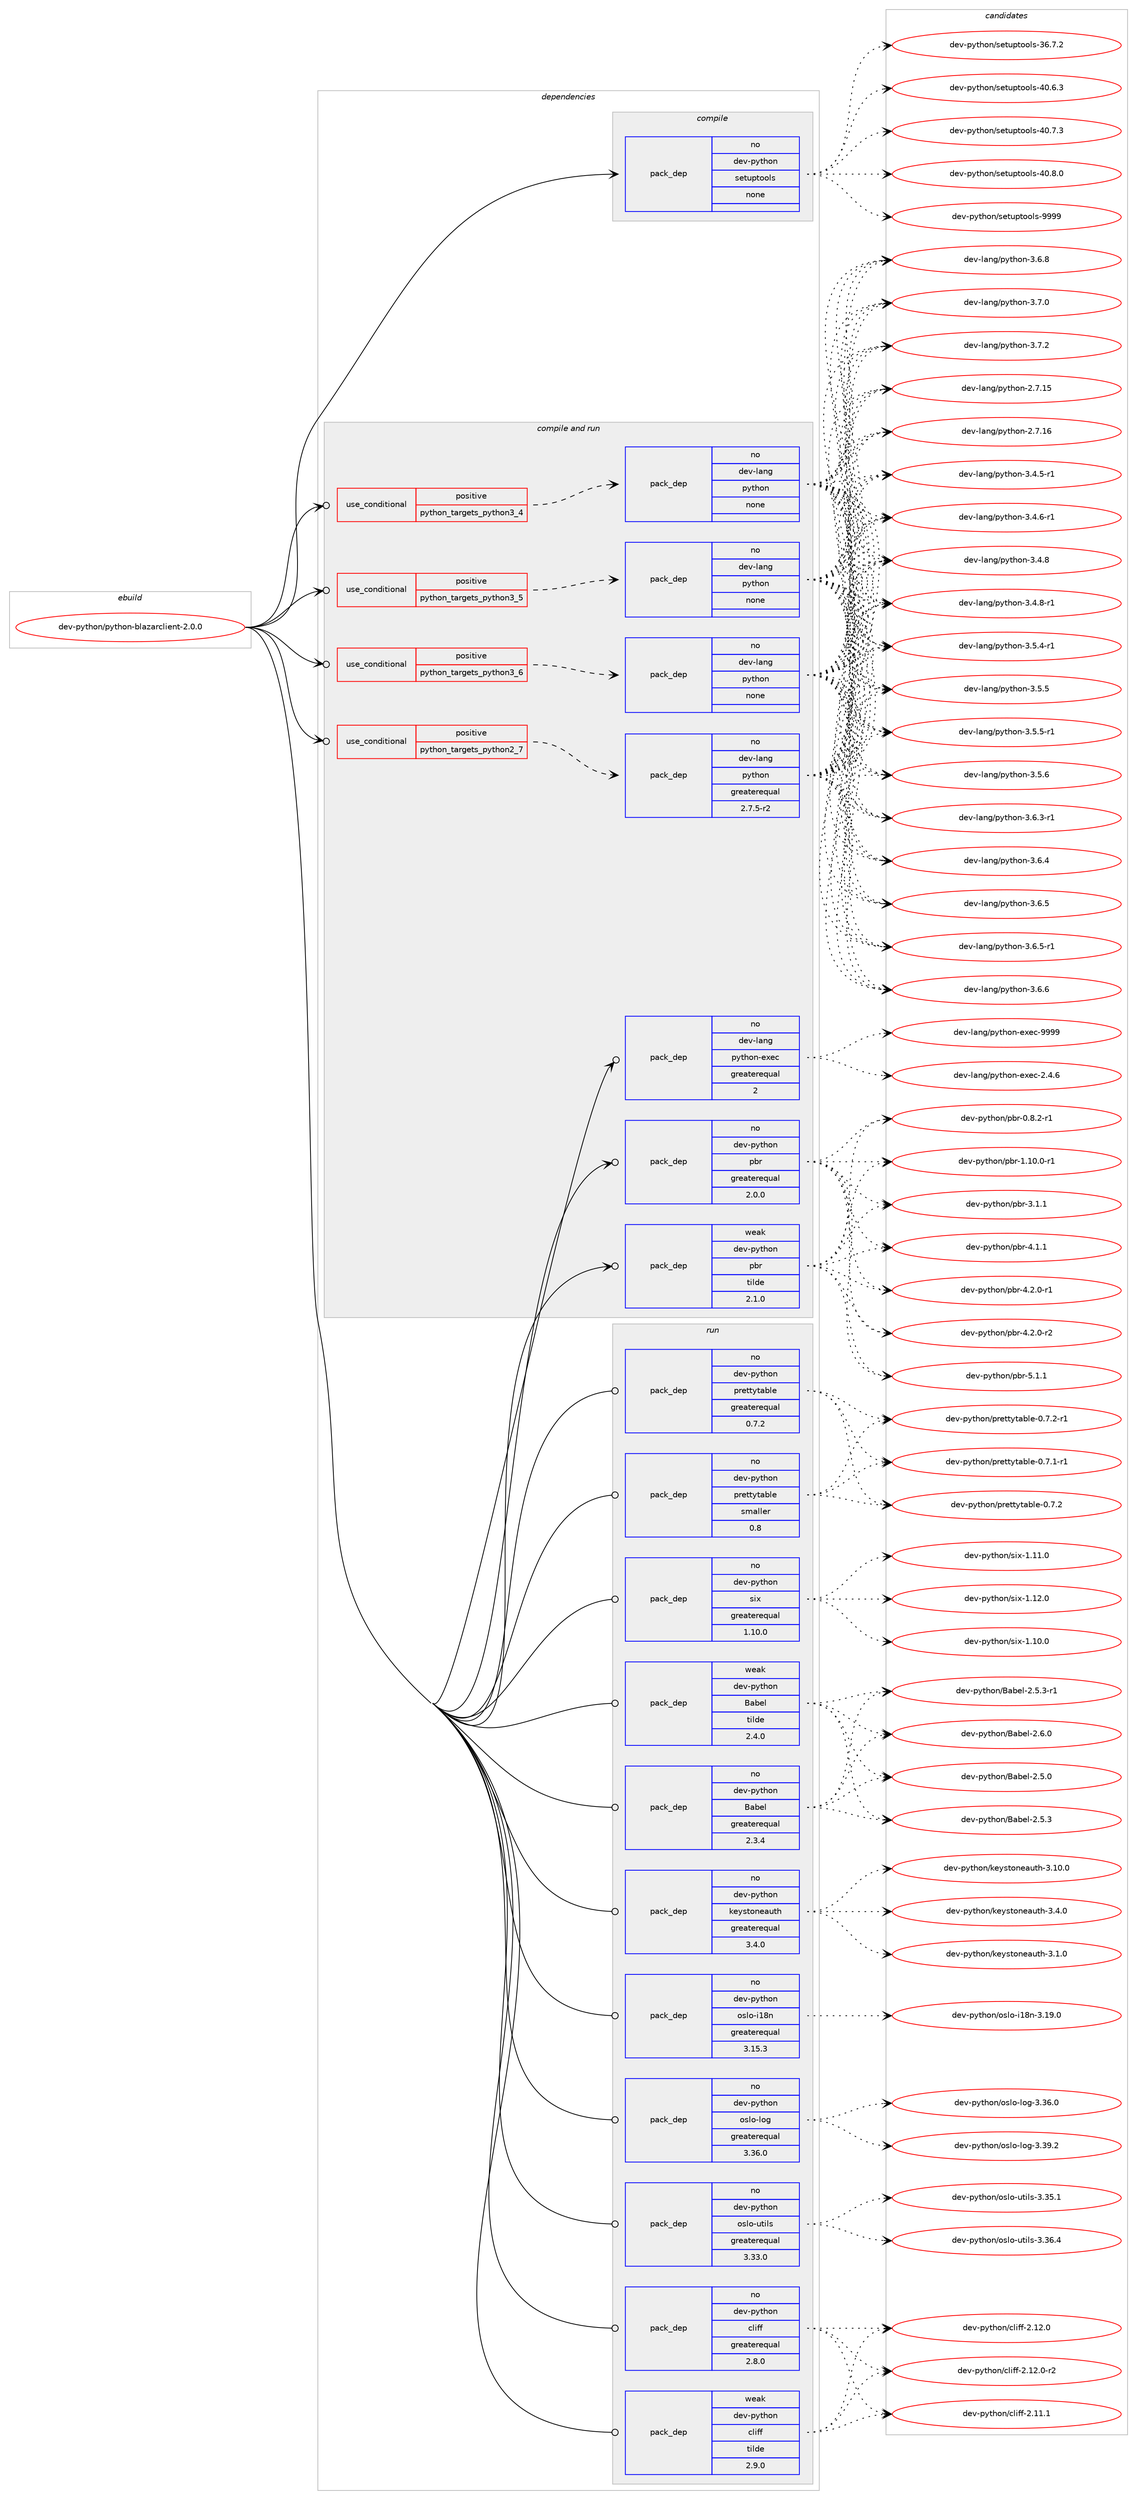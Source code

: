 digraph prolog {

# *************
# Graph options
# *************

newrank=true;
concentrate=true;
compound=true;
graph [rankdir=LR,fontname=Helvetica,fontsize=10,ranksep=1.5];#, ranksep=2.5, nodesep=0.2];
edge  [arrowhead=vee];
node  [fontname=Helvetica,fontsize=10];

# **********
# The ebuild
# **********

subgraph cluster_leftcol {
color=gray;
rank=same;
label=<<i>ebuild</i>>;
id [label="dev-python/python-blazarclient-2.0.0", color=red, width=4, href="../dev-python/python-blazarclient-2.0.0.svg"];
}

# ****************
# The dependencies
# ****************

subgraph cluster_midcol {
color=gray;
label=<<i>dependencies</i>>;
subgraph cluster_compile {
fillcolor="#eeeeee";
style=filled;
label=<<i>compile</i>>;
subgraph pack1028357 {
dependency1434112 [label=<<TABLE BORDER="0" CELLBORDER="1" CELLSPACING="0" CELLPADDING="4" WIDTH="220"><TR><TD ROWSPAN="6" CELLPADDING="30">pack_dep</TD></TR><TR><TD WIDTH="110">no</TD></TR><TR><TD>dev-python</TD></TR><TR><TD>setuptools</TD></TR><TR><TD>none</TD></TR><TR><TD></TD></TR></TABLE>>, shape=none, color=blue];
}
id:e -> dependency1434112:w [weight=20,style="solid",arrowhead="vee"];
}
subgraph cluster_compileandrun {
fillcolor="#eeeeee";
style=filled;
label=<<i>compile and run</i>>;
subgraph cond382406 {
dependency1434113 [label=<<TABLE BORDER="0" CELLBORDER="1" CELLSPACING="0" CELLPADDING="4"><TR><TD ROWSPAN="3" CELLPADDING="10">use_conditional</TD></TR><TR><TD>positive</TD></TR><TR><TD>python_targets_python2_7</TD></TR></TABLE>>, shape=none, color=red];
subgraph pack1028358 {
dependency1434114 [label=<<TABLE BORDER="0" CELLBORDER="1" CELLSPACING="0" CELLPADDING="4" WIDTH="220"><TR><TD ROWSPAN="6" CELLPADDING="30">pack_dep</TD></TR><TR><TD WIDTH="110">no</TD></TR><TR><TD>dev-lang</TD></TR><TR><TD>python</TD></TR><TR><TD>greaterequal</TD></TR><TR><TD>2.7.5-r2</TD></TR></TABLE>>, shape=none, color=blue];
}
dependency1434113:e -> dependency1434114:w [weight=20,style="dashed",arrowhead="vee"];
}
id:e -> dependency1434113:w [weight=20,style="solid",arrowhead="odotvee"];
subgraph cond382407 {
dependency1434115 [label=<<TABLE BORDER="0" CELLBORDER="1" CELLSPACING="0" CELLPADDING="4"><TR><TD ROWSPAN="3" CELLPADDING="10">use_conditional</TD></TR><TR><TD>positive</TD></TR><TR><TD>python_targets_python3_4</TD></TR></TABLE>>, shape=none, color=red];
subgraph pack1028359 {
dependency1434116 [label=<<TABLE BORDER="0" CELLBORDER="1" CELLSPACING="0" CELLPADDING="4" WIDTH="220"><TR><TD ROWSPAN="6" CELLPADDING="30">pack_dep</TD></TR><TR><TD WIDTH="110">no</TD></TR><TR><TD>dev-lang</TD></TR><TR><TD>python</TD></TR><TR><TD>none</TD></TR><TR><TD></TD></TR></TABLE>>, shape=none, color=blue];
}
dependency1434115:e -> dependency1434116:w [weight=20,style="dashed",arrowhead="vee"];
}
id:e -> dependency1434115:w [weight=20,style="solid",arrowhead="odotvee"];
subgraph cond382408 {
dependency1434117 [label=<<TABLE BORDER="0" CELLBORDER="1" CELLSPACING="0" CELLPADDING="4"><TR><TD ROWSPAN="3" CELLPADDING="10">use_conditional</TD></TR><TR><TD>positive</TD></TR><TR><TD>python_targets_python3_5</TD></TR></TABLE>>, shape=none, color=red];
subgraph pack1028360 {
dependency1434118 [label=<<TABLE BORDER="0" CELLBORDER="1" CELLSPACING="0" CELLPADDING="4" WIDTH="220"><TR><TD ROWSPAN="6" CELLPADDING="30">pack_dep</TD></TR><TR><TD WIDTH="110">no</TD></TR><TR><TD>dev-lang</TD></TR><TR><TD>python</TD></TR><TR><TD>none</TD></TR><TR><TD></TD></TR></TABLE>>, shape=none, color=blue];
}
dependency1434117:e -> dependency1434118:w [weight=20,style="dashed",arrowhead="vee"];
}
id:e -> dependency1434117:w [weight=20,style="solid",arrowhead="odotvee"];
subgraph cond382409 {
dependency1434119 [label=<<TABLE BORDER="0" CELLBORDER="1" CELLSPACING="0" CELLPADDING="4"><TR><TD ROWSPAN="3" CELLPADDING="10">use_conditional</TD></TR><TR><TD>positive</TD></TR><TR><TD>python_targets_python3_6</TD></TR></TABLE>>, shape=none, color=red];
subgraph pack1028361 {
dependency1434120 [label=<<TABLE BORDER="0" CELLBORDER="1" CELLSPACING="0" CELLPADDING="4" WIDTH="220"><TR><TD ROWSPAN="6" CELLPADDING="30">pack_dep</TD></TR><TR><TD WIDTH="110">no</TD></TR><TR><TD>dev-lang</TD></TR><TR><TD>python</TD></TR><TR><TD>none</TD></TR><TR><TD></TD></TR></TABLE>>, shape=none, color=blue];
}
dependency1434119:e -> dependency1434120:w [weight=20,style="dashed",arrowhead="vee"];
}
id:e -> dependency1434119:w [weight=20,style="solid",arrowhead="odotvee"];
subgraph pack1028362 {
dependency1434121 [label=<<TABLE BORDER="0" CELLBORDER="1" CELLSPACING="0" CELLPADDING="4" WIDTH="220"><TR><TD ROWSPAN="6" CELLPADDING="30">pack_dep</TD></TR><TR><TD WIDTH="110">no</TD></TR><TR><TD>dev-lang</TD></TR><TR><TD>python-exec</TD></TR><TR><TD>greaterequal</TD></TR><TR><TD>2</TD></TR></TABLE>>, shape=none, color=blue];
}
id:e -> dependency1434121:w [weight=20,style="solid",arrowhead="odotvee"];
subgraph pack1028363 {
dependency1434122 [label=<<TABLE BORDER="0" CELLBORDER="1" CELLSPACING="0" CELLPADDING="4" WIDTH="220"><TR><TD ROWSPAN="6" CELLPADDING="30">pack_dep</TD></TR><TR><TD WIDTH="110">no</TD></TR><TR><TD>dev-python</TD></TR><TR><TD>pbr</TD></TR><TR><TD>greaterequal</TD></TR><TR><TD>2.0.0</TD></TR></TABLE>>, shape=none, color=blue];
}
id:e -> dependency1434122:w [weight=20,style="solid",arrowhead="odotvee"];
subgraph pack1028364 {
dependency1434123 [label=<<TABLE BORDER="0" CELLBORDER="1" CELLSPACING="0" CELLPADDING="4" WIDTH="220"><TR><TD ROWSPAN="6" CELLPADDING="30">pack_dep</TD></TR><TR><TD WIDTH="110">weak</TD></TR><TR><TD>dev-python</TD></TR><TR><TD>pbr</TD></TR><TR><TD>tilde</TD></TR><TR><TD>2.1.0</TD></TR></TABLE>>, shape=none, color=blue];
}
id:e -> dependency1434123:w [weight=20,style="solid",arrowhead="odotvee"];
}
subgraph cluster_run {
fillcolor="#eeeeee";
style=filled;
label=<<i>run</i>>;
subgraph pack1028365 {
dependency1434124 [label=<<TABLE BORDER="0" CELLBORDER="1" CELLSPACING="0" CELLPADDING="4" WIDTH="220"><TR><TD ROWSPAN="6" CELLPADDING="30">pack_dep</TD></TR><TR><TD WIDTH="110">no</TD></TR><TR><TD>dev-python</TD></TR><TR><TD>Babel</TD></TR><TR><TD>greaterequal</TD></TR><TR><TD>2.3.4</TD></TR></TABLE>>, shape=none, color=blue];
}
id:e -> dependency1434124:w [weight=20,style="solid",arrowhead="odot"];
subgraph pack1028366 {
dependency1434125 [label=<<TABLE BORDER="0" CELLBORDER="1" CELLSPACING="0" CELLPADDING="4" WIDTH="220"><TR><TD ROWSPAN="6" CELLPADDING="30">pack_dep</TD></TR><TR><TD WIDTH="110">no</TD></TR><TR><TD>dev-python</TD></TR><TR><TD>cliff</TD></TR><TR><TD>greaterequal</TD></TR><TR><TD>2.8.0</TD></TR></TABLE>>, shape=none, color=blue];
}
id:e -> dependency1434125:w [weight=20,style="solid",arrowhead="odot"];
subgraph pack1028367 {
dependency1434126 [label=<<TABLE BORDER="0" CELLBORDER="1" CELLSPACING="0" CELLPADDING="4" WIDTH="220"><TR><TD ROWSPAN="6" CELLPADDING="30">pack_dep</TD></TR><TR><TD WIDTH="110">no</TD></TR><TR><TD>dev-python</TD></TR><TR><TD>keystoneauth</TD></TR><TR><TD>greaterequal</TD></TR><TR><TD>3.4.0</TD></TR></TABLE>>, shape=none, color=blue];
}
id:e -> dependency1434126:w [weight=20,style="solid",arrowhead="odot"];
subgraph pack1028368 {
dependency1434127 [label=<<TABLE BORDER="0" CELLBORDER="1" CELLSPACING="0" CELLPADDING="4" WIDTH="220"><TR><TD ROWSPAN="6" CELLPADDING="30">pack_dep</TD></TR><TR><TD WIDTH="110">no</TD></TR><TR><TD>dev-python</TD></TR><TR><TD>oslo-i18n</TD></TR><TR><TD>greaterequal</TD></TR><TR><TD>3.15.3</TD></TR></TABLE>>, shape=none, color=blue];
}
id:e -> dependency1434127:w [weight=20,style="solid",arrowhead="odot"];
subgraph pack1028369 {
dependency1434128 [label=<<TABLE BORDER="0" CELLBORDER="1" CELLSPACING="0" CELLPADDING="4" WIDTH="220"><TR><TD ROWSPAN="6" CELLPADDING="30">pack_dep</TD></TR><TR><TD WIDTH="110">no</TD></TR><TR><TD>dev-python</TD></TR><TR><TD>oslo-log</TD></TR><TR><TD>greaterequal</TD></TR><TR><TD>3.36.0</TD></TR></TABLE>>, shape=none, color=blue];
}
id:e -> dependency1434128:w [weight=20,style="solid",arrowhead="odot"];
subgraph pack1028370 {
dependency1434129 [label=<<TABLE BORDER="0" CELLBORDER="1" CELLSPACING="0" CELLPADDING="4" WIDTH="220"><TR><TD ROWSPAN="6" CELLPADDING="30">pack_dep</TD></TR><TR><TD WIDTH="110">no</TD></TR><TR><TD>dev-python</TD></TR><TR><TD>oslo-utils</TD></TR><TR><TD>greaterequal</TD></TR><TR><TD>3.33.0</TD></TR></TABLE>>, shape=none, color=blue];
}
id:e -> dependency1434129:w [weight=20,style="solid",arrowhead="odot"];
subgraph pack1028371 {
dependency1434130 [label=<<TABLE BORDER="0" CELLBORDER="1" CELLSPACING="0" CELLPADDING="4" WIDTH="220"><TR><TD ROWSPAN="6" CELLPADDING="30">pack_dep</TD></TR><TR><TD WIDTH="110">no</TD></TR><TR><TD>dev-python</TD></TR><TR><TD>prettytable</TD></TR><TR><TD>greaterequal</TD></TR><TR><TD>0.7.2</TD></TR></TABLE>>, shape=none, color=blue];
}
id:e -> dependency1434130:w [weight=20,style="solid",arrowhead="odot"];
subgraph pack1028372 {
dependency1434131 [label=<<TABLE BORDER="0" CELLBORDER="1" CELLSPACING="0" CELLPADDING="4" WIDTH="220"><TR><TD ROWSPAN="6" CELLPADDING="30">pack_dep</TD></TR><TR><TD WIDTH="110">no</TD></TR><TR><TD>dev-python</TD></TR><TR><TD>prettytable</TD></TR><TR><TD>smaller</TD></TR><TR><TD>0.8</TD></TR></TABLE>>, shape=none, color=blue];
}
id:e -> dependency1434131:w [weight=20,style="solid",arrowhead="odot"];
subgraph pack1028373 {
dependency1434132 [label=<<TABLE BORDER="0" CELLBORDER="1" CELLSPACING="0" CELLPADDING="4" WIDTH="220"><TR><TD ROWSPAN="6" CELLPADDING="30">pack_dep</TD></TR><TR><TD WIDTH="110">no</TD></TR><TR><TD>dev-python</TD></TR><TR><TD>six</TD></TR><TR><TD>greaterequal</TD></TR><TR><TD>1.10.0</TD></TR></TABLE>>, shape=none, color=blue];
}
id:e -> dependency1434132:w [weight=20,style="solid",arrowhead="odot"];
subgraph pack1028374 {
dependency1434133 [label=<<TABLE BORDER="0" CELLBORDER="1" CELLSPACING="0" CELLPADDING="4" WIDTH="220"><TR><TD ROWSPAN="6" CELLPADDING="30">pack_dep</TD></TR><TR><TD WIDTH="110">weak</TD></TR><TR><TD>dev-python</TD></TR><TR><TD>Babel</TD></TR><TR><TD>tilde</TD></TR><TR><TD>2.4.0</TD></TR></TABLE>>, shape=none, color=blue];
}
id:e -> dependency1434133:w [weight=20,style="solid",arrowhead="odot"];
subgraph pack1028375 {
dependency1434134 [label=<<TABLE BORDER="0" CELLBORDER="1" CELLSPACING="0" CELLPADDING="4" WIDTH="220"><TR><TD ROWSPAN="6" CELLPADDING="30">pack_dep</TD></TR><TR><TD WIDTH="110">weak</TD></TR><TR><TD>dev-python</TD></TR><TR><TD>cliff</TD></TR><TR><TD>tilde</TD></TR><TR><TD>2.9.0</TD></TR></TABLE>>, shape=none, color=blue];
}
id:e -> dependency1434134:w [weight=20,style="solid",arrowhead="odot"];
}
}

# **************
# The candidates
# **************

subgraph cluster_choices {
rank=same;
color=gray;
label=<<i>candidates</i>>;

subgraph choice1028357 {
color=black;
nodesep=1;
choice100101118451121211161041111104711510111611711211611111110811545515446554650 [label="dev-python/setuptools-36.7.2", color=red, width=4,href="../dev-python/setuptools-36.7.2.svg"];
choice100101118451121211161041111104711510111611711211611111110811545524846544651 [label="dev-python/setuptools-40.6.3", color=red, width=4,href="../dev-python/setuptools-40.6.3.svg"];
choice100101118451121211161041111104711510111611711211611111110811545524846554651 [label="dev-python/setuptools-40.7.3", color=red, width=4,href="../dev-python/setuptools-40.7.3.svg"];
choice100101118451121211161041111104711510111611711211611111110811545524846564648 [label="dev-python/setuptools-40.8.0", color=red, width=4,href="../dev-python/setuptools-40.8.0.svg"];
choice10010111845112121116104111110471151011161171121161111111081154557575757 [label="dev-python/setuptools-9999", color=red, width=4,href="../dev-python/setuptools-9999.svg"];
dependency1434112:e -> choice100101118451121211161041111104711510111611711211611111110811545515446554650:w [style=dotted,weight="100"];
dependency1434112:e -> choice100101118451121211161041111104711510111611711211611111110811545524846544651:w [style=dotted,weight="100"];
dependency1434112:e -> choice100101118451121211161041111104711510111611711211611111110811545524846554651:w [style=dotted,weight="100"];
dependency1434112:e -> choice100101118451121211161041111104711510111611711211611111110811545524846564648:w [style=dotted,weight="100"];
dependency1434112:e -> choice10010111845112121116104111110471151011161171121161111111081154557575757:w [style=dotted,weight="100"];
}
subgraph choice1028358 {
color=black;
nodesep=1;
choice10010111845108971101034711212111610411111045504655464953 [label="dev-lang/python-2.7.15", color=red, width=4,href="../dev-lang/python-2.7.15.svg"];
choice10010111845108971101034711212111610411111045504655464954 [label="dev-lang/python-2.7.16", color=red, width=4,href="../dev-lang/python-2.7.16.svg"];
choice1001011184510897110103471121211161041111104551465246534511449 [label="dev-lang/python-3.4.5-r1", color=red, width=4,href="../dev-lang/python-3.4.5-r1.svg"];
choice1001011184510897110103471121211161041111104551465246544511449 [label="dev-lang/python-3.4.6-r1", color=red, width=4,href="../dev-lang/python-3.4.6-r1.svg"];
choice100101118451089711010347112121116104111110455146524656 [label="dev-lang/python-3.4.8", color=red, width=4,href="../dev-lang/python-3.4.8.svg"];
choice1001011184510897110103471121211161041111104551465246564511449 [label="dev-lang/python-3.4.8-r1", color=red, width=4,href="../dev-lang/python-3.4.8-r1.svg"];
choice1001011184510897110103471121211161041111104551465346524511449 [label="dev-lang/python-3.5.4-r1", color=red, width=4,href="../dev-lang/python-3.5.4-r1.svg"];
choice100101118451089711010347112121116104111110455146534653 [label="dev-lang/python-3.5.5", color=red, width=4,href="../dev-lang/python-3.5.5.svg"];
choice1001011184510897110103471121211161041111104551465346534511449 [label="dev-lang/python-3.5.5-r1", color=red, width=4,href="../dev-lang/python-3.5.5-r1.svg"];
choice100101118451089711010347112121116104111110455146534654 [label="dev-lang/python-3.5.6", color=red, width=4,href="../dev-lang/python-3.5.6.svg"];
choice1001011184510897110103471121211161041111104551465446514511449 [label="dev-lang/python-3.6.3-r1", color=red, width=4,href="../dev-lang/python-3.6.3-r1.svg"];
choice100101118451089711010347112121116104111110455146544652 [label="dev-lang/python-3.6.4", color=red, width=4,href="../dev-lang/python-3.6.4.svg"];
choice100101118451089711010347112121116104111110455146544653 [label="dev-lang/python-3.6.5", color=red, width=4,href="../dev-lang/python-3.6.5.svg"];
choice1001011184510897110103471121211161041111104551465446534511449 [label="dev-lang/python-3.6.5-r1", color=red, width=4,href="../dev-lang/python-3.6.5-r1.svg"];
choice100101118451089711010347112121116104111110455146544654 [label="dev-lang/python-3.6.6", color=red, width=4,href="../dev-lang/python-3.6.6.svg"];
choice100101118451089711010347112121116104111110455146544656 [label="dev-lang/python-3.6.8", color=red, width=4,href="../dev-lang/python-3.6.8.svg"];
choice100101118451089711010347112121116104111110455146554648 [label="dev-lang/python-3.7.0", color=red, width=4,href="../dev-lang/python-3.7.0.svg"];
choice100101118451089711010347112121116104111110455146554650 [label="dev-lang/python-3.7.2", color=red, width=4,href="../dev-lang/python-3.7.2.svg"];
dependency1434114:e -> choice10010111845108971101034711212111610411111045504655464953:w [style=dotted,weight="100"];
dependency1434114:e -> choice10010111845108971101034711212111610411111045504655464954:w [style=dotted,weight="100"];
dependency1434114:e -> choice1001011184510897110103471121211161041111104551465246534511449:w [style=dotted,weight="100"];
dependency1434114:e -> choice1001011184510897110103471121211161041111104551465246544511449:w [style=dotted,weight="100"];
dependency1434114:e -> choice100101118451089711010347112121116104111110455146524656:w [style=dotted,weight="100"];
dependency1434114:e -> choice1001011184510897110103471121211161041111104551465246564511449:w [style=dotted,weight="100"];
dependency1434114:e -> choice1001011184510897110103471121211161041111104551465346524511449:w [style=dotted,weight="100"];
dependency1434114:e -> choice100101118451089711010347112121116104111110455146534653:w [style=dotted,weight="100"];
dependency1434114:e -> choice1001011184510897110103471121211161041111104551465346534511449:w [style=dotted,weight="100"];
dependency1434114:e -> choice100101118451089711010347112121116104111110455146534654:w [style=dotted,weight="100"];
dependency1434114:e -> choice1001011184510897110103471121211161041111104551465446514511449:w [style=dotted,weight="100"];
dependency1434114:e -> choice100101118451089711010347112121116104111110455146544652:w [style=dotted,weight="100"];
dependency1434114:e -> choice100101118451089711010347112121116104111110455146544653:w [style=dotted,weight="100"];
dependency1434114:e -> choice1001011184510897110103471121211161041111104551465446534511449:w [style=dotted,weight="100"];
dependency1434114:e -> choice100101118451089711010347112121116104111110455146544654:w [style=dotted,weight="100"];
dependency1434114:e -> choice100101118451089711010347112121116104111110455146544656:w [style=dotted,weight="100"];
dependency1434114:e -> choice100101118451089711010347112121116104111110455146554648:w [style=dotted,weight="100"];
dependency1434114:e -> choice100101118451089711010347112121116104111110455146554650:w [style=dotted,weight="100"];
}
subgraph choice1028359 {
color=black;
nodesep=1;
choice10010111845108971101034711212111610411111045504655464953 [label="dev-lang/python-2.7.15", color=red, width=4,href="../dev-lang/python-2.7.15.svg"];
choice10010111845108971101034711212111610411111045504655464954 [label="dev-lang/python-2.7.16", color=red, width=4,href="../dev-lang/python-2.7.16.svg"];
choice1001011184510897110103471121211161041111104551465246534511449 [label="dev-lang/python-3.4.5-r1", color=red, width=4,href="../dev-lang/python-3.4.5-r1.svg"];
choice1001011184510897110103471121211161041111104551465246544511449 [label="dev-lang/python-3.4.6-r1", color=red, width=4,href="../dev-lang/python-3.4.6-r1.svg"];
choice100101118451089711010347112121116104111110455146524656 [label="dev-lang/python-3.4.8", color=red, width=4,href="../dev-lang/python-3.4.8.svg"];
choice1001011184510897110103471121211161041111104551465246564511449 [label="dev-lang/python-3.4.8-r1", color=red, width=4,href="../dev-lang/python-3.4.8-r1.svg"];
choice1001011184510897110103471121211161041111104551465346524511449 [label="dev-lang/python-3.5.4-r1", color=red, width=4,href="../dev-lang/python-3.5.4-r1.svg"];
choice100101118451089711010347112121116104111110455146534653 [label="dev-lang/python-3.5.5", color=red, width=4,href="../dev-lang/python-3.5.5.svg"];
choice1001011184510897110103471121211161041111104551465346534511449 [label="dev-lang/python-3.5.5-r1", color=red, width=4,href="../dev-lang/python-3.5.5-r1.svg"];
choice100101118451089711010347112121116104111110455146534654 [label="dev-lang/python-3.5.6", color=red, width=4,href="../dev-lang/python-3.5.6.svg"];
choice1001011184510897110103471121211161041111104551465446514511449 [label="dev-lang/python-3.6.3-r1", color=red, width=4,href="../dev-lang/python-3.6.3-r1.svg"];
choice100101118451089711010347112121116104111110455146544652 [label="dev-lang/python-3.6.4", color=red, width=4,href="../dev-lang/python-3.6.4.svg"];
choice100101118451089711010347112121116104111110455146544653 [label="dev-lang/python-3.6.5", color=red, width=4,href="../dev-lang/python-3.6.5.svg"];
choice1001011184510897110103471121211161041111104551465446534511449 [label="dev-lang/python-3.6.5-r1", color=red, width=4,href="../dev-lang/python-3.6.5-r1.svg"];
choice100101118451089711010347112121116104111110455146544654 [label="dev-lang/python-3.6.6", color=red, width=4,href="../dev-lang/python-3.6.6.svg"];
choice100101118451089711010347112121116104111110455146544656 [label="dev-lang/python-3.6.8", color=red, width=4,href="../dev-lang/python-3.6.8.svg"];
choice100101118451089711010347112121116104111110455146554648 [label="dev-lang/python-3.7.0", color=red, width=4,href="../dev-lang/python-3.7.0.svg"];
choice100101118451089711010347112121116104111110455146554650 [label="dev-lang/python-3.7.2", color=red, width=4,href="../dev-lang/python-3.7.2.svg"];
dependency1434116:e -> choice10010111845108971101034711212111610411111045504655464953:w [style=dotted,weight="100"];
dependency1434116:e -> choice10010111845108971101034711212111610411111045504655464954:w [style=dotted,weight="100"];
dependency1434116:e -> choice1001011184510897110103471121211161041111104551465246534511449:w [style=dotted,weight="100"];
dependency1434116:e -> choice1001011184510897110103471121211161041111104551465246544511449:w [style=dotted,weight="100"];
dependency1434116:e -> choice100101118451089711010347112121116104111110455146524656:w [style=dotted,weight="100"];
dependency1434116:e -> choice1001011184510897110103471121211161041111104551465246564511449:w [style=dotted,weight="100"];
dependency1434116:e -> choice1001011184510897110103471121211161041111104551465346524511449:w [style=dotted,weight="100"];
dependency1434116:e -> choice100101118451089711010347112121116104111110455146534653:w [style=dotted,weight="100"];
dependency1434116:e -> choice1001011184510897110103471121211161041111104551465346534511449:w [style=dotted,weight="100"];
dependency1434116:e -> choice100101118451089711010347112121116104111110455146534654:w [style=dotted,weight="100"];
dependency1434116:e -> choice1001011184510897110103471121211161041111104551465446514511449:w [style=dotted,weight="100"];
dependency1434116:e -> choice100101118451089711010347112121116104111110455146544652:w [style=dotted,weight="100"];
dependency1434116:e -> choice100101118451089711010347112121116104111110455146544653:w [style=dotted,weight="100"];
dependency1434116:e -> choice1001011184510897110103471121211161041111104551465446534511449:w [style=dotted,weight="100"];
dependency1434116:e -> choice100101118451089711010347112121116104111110455146544654:w [style=dotted,weight="100"];
dependency1434116:e -> choice100101118451089711010347112121116104111110455146544656:w [style=dotted,weight="100"];
dependency1434116:e -> choice100101118451089711010347112121116104111110455146554648:w [style=dotted,weight="100"];
dependency1434116:e -> choice100101118451089711010347112121116104111110455146554650:w [style=dotted,weight="100"];
}
subgraph choice1028360 {
color=black;
nodesep=1;
choice10010111845108971101034711212111610411111045504655464953 [label="dev-lang/python-2.7.15", color=red, width=4,href="../dev-lang/python-2.7.15.svg"];
choice10010111845108971101034711212111610411111045504655464954 [label="dev-lang/python-2.7.16", color=red, width=4,href="../dev-lang/python-2.7.16.svg"];
choice1001011184510897110103471121211161041111104551465246534511449 [label="dev-lang/python-3.4.5-r1", color=red, width=4,href="../dev-lang/python-3.4.5-r1.svg"];
choice1001011184510897110103471121211161041111104551465246544511449 [label="dev-lang/python-3.4.6-r1", color=red, width=4,href="../dev-lang/python-3.4.6-r1.svg"];
choice100101118451089711010347112121116104111110455146524656 [label="dev-lang/python-3.4.8", color=red, width=4,href="../dev-lang/python-3.4.8.svg"];
choice1001011184510897110103471121211161041111104551465246564511449 [label="dev-lang/python-3.4.8-r1", color=red, width=4,href="../dev-lang/python-3.4.8-r1.svg"];
choice1001011184510897110103471121211161041111104551465346524511449 [label="dev-lang/python-3.5.4-r1", color=red, width=4,href="../dev-lang/python-3.5.4-r1.svg"];
choice100101118451089711010347112121116104111110455146534653 [label="dev-lang/python-3.5.5", color=red, width=4,href="../dev-lang/python-3.5.5.svg"];
choice1001011184510897110103471121211161041111104551465346534511449 [label="dev-lang/python-3.5.5-r1", color=red, width=4,href="../dev-lang/python-3.5.5-r1.svg"];
choice100101118451089711010347112121116104111110455146534654 [label="dev-lang/python-3.5.6", color=red, width=4,href="../dev-lang/python-3.5.6.svg"];
choice1001011184510897110103471121211161041111104551465446514511449 [label="dev-lang/python-3.6.3-r1", color=red, width=4,href="../dev-lang/python-3.6.3-r1.svg"];
choice100101118451089711010347112121116104111110455146544652 [label="dev-lang/python-3.6.4", color=red, width=4,href="../dev-lang/python-3.6.4.svg"];
choice100101118451089711010347112121116104111110455146544653 [label="dev-lang/python-3.6.5", color=red, width=4,href="../dev-lang/python-3.6.5.svg"];
choice1001011184510897110103471121211161041111104551465446534511449 [label="dev-lang/python-3.6.5-r1", color=red, width=4,href="../dev-lang/python-3.6.5-r1.svg"];
choice100101118451089711010347112121116104111110455146544654 [label="dev-lang/python-3.6.6", color=red, width=4,href="../dev-lang/python-3.6.6.svg"];
choice100101118451089711010347112121116104111110455146544656 [label="dev-lang/python-3.6.8", color=red, width=4,href="../dev-lang/python-3.6.8.svg"];
choice100101118451089711010347112121116104111110455146554648 [label="dev-lang/python-3.7.0", color=red, width=4,href="../dev-lang/python-3.7.0.svg"];
choice100101118451089711010347112121116104111110455146554650 [label="dev-lang/python-3.7.2", color=red, width=4,href="../dev-lang/python-3.7.2.svg"];
dependency1434118:e -> choice10010111845108971101034711212111610411111045504655464953:w [style=dotted,weight="100"];
dependency1434118:e -> choice10010111845108971101034711212111610411111045504655464954:w [style=dotted,weight="100"];
dependency1434118:e -> choice1001011184510897110103471121211161041111104551465246534511449:w [style=dotted,weight="100"];
dependency1434118:e -> choice1001011184510897110103471121211161041111104551465246544511449:w [style=dotted,weight="100"];
dependency1434118:e -> choice100101118451089711010347112121116104111110455146524656:w [style=dotted,weight="100"];
dependency1434118:e -> choice1001011184510897110103471121211161041111104551465246564511449:w [style=dotted,weight="100"];
dependency1434118:e -> choice1001011184510897110103471121211161041111104551465346524511449:w [style=dotted,weight="100"];
dependency1434118:e -> choice100101118451089711010347112121116104111110455146534653:w [style=dotted,weight="100"];
dependency1434118:e -> choice1001011184510897110103471121211161041111104551465346534511449:w [style=dotted,weight="100"];
dependency1434118:e -> choice100101118451089711010347112121116104111110455146534654:w [style=dotted,weight="100"];
dependency1434118:e -> choice1001011184510897110103471121211161041111104551465446514511449:w [style=dotted,weight="100"];
dependency1434118:e -> choice100101118451089711010347112121116104111110455146544652:w [style=dotted,weight="100"];
dependency1434118:e -> choice100101118451089711010347112121116104111110455146544653:w [style=dotted,weight="100"];
dependency1434118:e -> choice1001011184510897110103471121211161041111104551465446534511449:w [style=dotted,weight="100"];
dependency1434118:e -> choice100101118451089711010347112121116104111110455146544654:w [style=dotted,weight="100"];
dependency1434118:e -> choice100101118451089711010347112121116104111110455146544656:w [style=dotted,weight="100"];
dependency1434118:e -> choice100101118451089711010347112121116104111110455146554648:w [style=dotted,weight="100"];
dependency1434118:e -> choice100101118451089711010347112121116104111110455146554650:w [style=dotted,weight="100"];
}
subgraph choice1028361 {
color=black;
nodesep=1;
choice10010111845108971101034711212111610411111045504655464953 [label="dev-lang/python-2.7.15", color=red, width=4,href="../dev-lang/python-2.7.15.svg"];
choice10010111845108971101034711212111610411111045504655464954 [label="dev-lang/python-2.7.16", color=red, width=4,href="../dev-lang/python-2.7.16.svg"];
choice1001011184510897110103471121211161041111104551465246534511449 [label="dev-lang/python-3.4.5-r1", color=red, width=4,href="../dev-lang/python-3.4.5-r1.svg"];
choice1001011184510897110103471121211161041111104551465246544511449 [label="dev-lang/python-3.4.6-r1", color=red, width=4,href="../dev-lang/python-3.4.6-r1.svg"];
choice100101118451089711010347112121116104111110455146524656 [label="dev-lang/python-3.4.8", color=red, width=4,href="../dev-lang/python-3.4.8.svg"];
choice1001011184510897110103471121211161041111104551465246564511449 [label="dev-lang/python-3.4.8-r1", color=red, width=4,href="../dev-lang/python-3.4.8-r1.svg"];
choice1001011184510897110103471121211161041111104551465346524511449 [label="dev-lang/python-3.5.4-r1", color=red, width=4,href="../dev-lang/python-3.5.4-r1.svg"];
choice100101118451089711010347112121116104111110455146534653 [label="dev-lang/python-3.5.5", color=red, width=4,href="../dev-lang/python-3.5.5.svg"];
choice1001011184510897110103471121211161041111104551465346534511449 [label="dev-lang/python-3.5.5-r1", color=red, width=4,href="../dev-lang/python-3.5.5-r1.svg"];
choice100101118451089711010347112121116104111110455146534654 [label="dev-lang/python-3.5.6", color=red, width=4,href="../dev-lang/python-3.5.6.svg"];
choice1001011184510897110103471121211161041111104551465446514511449 [label="dev-lang/python-3.6.3-r1", color=red, width=4,href="../dev-lang/python-3.6.3-r1.svg"];
choice100101118451089711010347112121116104111110455146544652 [label="dev-lang/python-3.6.4", color=red, width=4,href="../dev-lang/python-3.6.4.svg"];
choice100101118451089711010347112121116104111110455146544653 [label="dev-lang/python-3.6.5", color=red, width=4,href="../dev-lang/python-3.6.5.svg"];
choice1001011184510897110103471121211161041111104551465446534511449 [label="dev-lang/python-3.6.5-r1", color=red, width=4,href="../dev-lang/python-3.6.5-r1.svg"];
choice100101118451089711010347112121116104111110455146544654 [label="dev-lang/python-3.6.6", color=red, width=4,href="../dev-lang/python-3.6.6.svg"];
choice100101118451089711010347112121116104111110455146544656 [label="dev-lang/python-3.6.8", color=red, width=4,href="../dev-lang/python-3.6.8.svg"];
choice100101118451089711010347112121116104111110455146554648 [label="dev-lang/python-3.7.0", color=red, width=4,href="../dev-lang/python-3.7.0.svg"];
choice100101118451089711010347112121116104111110455146554650 [label="dev-lang/python-3.7.2", color=red, width=4,href="../dev-lang/python-3.7.2.svg"];
dependency1434120:e -> choice10010111845108971101034711212111610411111045504655464953:w [style=dotted,weight="100"];
dependency1434120:e -> choice10010111845108971101034711212111610411111045504655464954:w [style=dotted,weight="100"];
dependency1434120:e -> choice1001011184510897110103471121211161041111104551465246534511449:w [style=dotted,weight="100"];
dependency1434120:e -> choice1001011184510897110103471121211161041111104551465246544511449:w [style=dotted,weight="100"];
dependency1434120:e -> choice100101118451089711010347112121116104111110455146524656:w [style=dotted,weight="100"];
dependency1434120:e -> choice1001011184510897110103471121211161041111104551465246564511449:w [style=dotted,weight="100"];
dependency1434120:e -> choice1001011184510897110103471121211161041111104551465346524511449:w [style=dotted,weight="100"];
dependency1434120:e -> choice100101118451089711010347112121116104111110455146534653:w [style=dotted,weight="100"];
dependency1434120:e -> choice1001011184510897110103471121211161041111104551465346534511449:w [style=dotted,weight="100"];
dependency1434120:e -> choice100101118451089711010347112121116104111110455146534654:w [style=dotted,weight="100"];
dependency1434120:e -> choice1001011184510897110103471121211161041111104551465446514511449:w [style=dotted,weight="100"];
dependency1434120:e -> choice100101118451089711010347112121116104111110455146544652:w [style=dotted,weight="100"];
dependency1434120:e -> choice100101118451089711010347112121116104111110455146544653:w [style=dotted,weight="100"];
dependency1434120:e -> choice1001011184510897110103471121211161041111104551465446534511449:w [style=dotted,weight="100"];
dependency1434120:e -> choice100101118451089711010347112121116104111110455146544654:w [style=dotted,weight="100"];
dependency1434120:e -> choice100101118451089711010347112121116104111110455146544656:w [style=dotted,weight="100"];
dependency1434120:e -> choice100101118451089711010347112121116104111110455146554648:w [style=dotted,weight="100"];
dependency1434120:e -> choice100101118451089711010347112121116104111110455146554650:w [style=dotted,weight="100"];
}
subgraph choice1028362 {
color=black;
nodesep=1;
choice1001011184510897110103471121211161041111104510112010199455046524654 [label="dev-lang/python-exec-2.4.6", color=red, width=4,href="../dev-lang/python-exec-2.4.6.svg"];
choice10010111845108971101034711212111610411111045101120101994557575757 [label="dev-lang/python-exec-9999", color=red, width=4,href="../dev-lang/python-exec-9999.svg"];
dependency1434121:e -> choice1001011184510897110103471121211161041111104510112010199455046524654:w [style=dotted,weight="100"];
dependency1434121:e -> choice10010111845108971101034711212111610411111045101120101994557575757:w [style=dotted,weight="100"];
}
subgraph choice1028363 {
color=black;
nodesep=1;
choice1001011184511212111610411111047112981144548465646504511449 [label="dev-python/pbr-0.8.2-r1", color=red, width=4,href="../dev-python/pbr-0.8.2-r1.svg"];
choice100101118451121211161041111104711298114454946494846484511449 [label="dev-python/pbr-1.10.0-r1", color=red, width=4,href="../dev-python/pbr-1.10.0-r1.svg"];
choice100101118451121211161041111104711298114455146494649 [label="dev-python/pbr-3.1.1", color=red, width=4,href="../dev-python/pbr-3.1.1.svg"];
choice100101118451121211161041111104711298114455246494649 [label="dev-python/pbr-4.1.1", color=red, width=4,href="../dev-python/pbr-4.1.1.svg"];
choice1001011184511212111610411111047112981144552465046484511449 [label="dev-python/pbr-4.2.0-r1", color=red, width=4,href="../dev-python/pbr-4.2.0-r1.svg"];
choice1001011184511212111610411111047112981144552465046484511450 [label="dev-python/pbr-4.2.0-r2", color=red, width=4,href="../dev-python/pbr-4.2.0-r2.svg"];
choice100101118451121211161041111104711298114455346494649 [label="dev-python/pbr-5.1.1", color=red, width=4,href="../dev-python/pbr-5.1.1.svg"];
dependency1434122:e -> choice1001011184511212111610411111047112981144548465646504511449:w [style=dotted,weight="100"];
dependency1434122:e -> choice100101118451121211161041111104711298114454946494846484511449:w [style=dotted,weight="100"];
dependency1434122:e -> choice100101118451121211161041111104711298114455146494649:w [style=dotted,weight="100"];
dependency1434122:e -> choice100101118451121211161041111104711298114455246494649:w [style=dotted,weight="100"];
dependency1434122:e -> choice1001011184511212111610411111047112981144552465046484511449:w [style=dotted,weight="100"];
dependency1434122:e -> choice1001011184511212111610411111047112981144552465046484511450:w [style=dotted,weight="100"];
dependency1434122:e -> choice100101118451121211161041111104711298114455346494649:w [style=dotted,weight="100"];
}
subgraph choice1028364 {
color=black;
nodesep=1;
choice1001011184511212111610411111047112981144548465646504511449 [label="dev-python/pbr-0.8.2-r1", color=red, width=4,href="../dev-python/pbr-0.8.2-r1.svg"];
choice100101118451121211161041111104711298114454946494846484511449 [label="dev-python/pbr-1.10.0-r1", color=red, width=4,href="../dev-python/pbr-1.10.0-r1.svg"];
choice100101118451121211161041111104711298114455146494649 [label="dev-python/pbr-3.1.1", color=red, width=4,href="../dev-python/pbr-3.1.1.svg"];
choice100101118451121211161041111104711298114455246494649 [label="dev-python/pbr-4.1.1", color=red, width=4,href="../dev-python/pbr-4.1.1.svg"];
choice1001011184511212111610411111047112981144552465046484511449 [label="dev-python/pbr-4.2.0-r1", color=red, width=4,href="../dev-python/pbr-4.2.0-r1.svg"];
choice1001011184511212111610411111047112981144552465046484511450 [label="dev-python/pbr-4.2.0-r2", color=red, width=4,href="../dev-python/pbr-4.2.0-r2.svg"];
choice100101118451121211161041111104711298114455346494649 [label="dev-python/pbr-5.1.1", color=red, width=4,href="../dev-python/pbr-5.1.1.svg"];
dependency1434123:e -> choice1001011184511212111610411111047112981144548465646504511449:w [style=dotted,weight="100"];
dependency1434123:e -> choice100101118451121211161041111104711298114454946494846484511449:w [style=dotted,weight="100"];
dependency1434123:e -> choice100101118451121211161041111104711298114455146494649:w [style=dotted,weight="100"];
dependency1434123:e -> choice100101118451121211161041111104711298114455246494649:w [style=dotted,weight="100"];
dependency1434123:e -> choice1001011184511212111610411111047112981144552465046484511449:w [style=dotted,weight="100"];
dependency1434123:e -> choice1001011184511212111610411111047112981144552465046484511450:w [style=dotted,weight="100"];
dependency1434123:e -> choice100101118451121211161041111104711298114455346494649:w [style=dotted,weight="100"];
}
subgraph choice1028365 {
color=black;
nodesep=1;
choice1001011184511212111610411111047669798101108455046534648 [label="dev-python/Babel-2.5.0", color=red, width=4,href="../dev-python/Babel-2.5.0.svg"];
choice1001011184511212111610411111047669798101108455046534651 [label="dev-python/Babel-2.5.3", color=red, width=4,href="../dev-python/Babel-2.5.3.svg"];
choice10010111845112121116104111110476697981011084550465346514511449 [label="dev-python/Babel-2.5.3-r1", color=red, width=4,href="../dev-python/Babel-2.5.3-r1.svg"];
choice1001011184511212111610411111047669798101108455046544648 [label="dev-python/Babel-2.6.0", color=red, width=4,href="../dev-python/Babel-2.6.0.svg"];
dependency1434124:e -> choice1001011184511212111610411111047669798101108455046534648:w [style=dotted,weight="100"];
dependency1434124:e -> choice1001011184511212111610411111047669798101108455046534651:w [style=dotted,weight="100"];
dependency1434124:e -> choice10010111845112121116104111110476697981011084550465346514511449:w [style=dotted,weight="100"];
dependency1434124:e -> choice1001011184511212111610411111047669798101108455046544648:w [style=dotted,weight="100"];
}
subgraph choice1028366 {
color=black;
nodesep=1;
choice10010111845112121116104111110479910810510210245504649494649 [label="dev-python/cliff-2.11.1", color=red, width=4,href="../dev-python/cliff-2.11.1.svg"];
choice10010111845112121116104111110479910810510210245504649504648 [label="dev-python/cliff-2.12.0", color=red, width=4,href="../dev-python/cliff-2.12.0.svg"];
choice100101118451121211161041111104799108105102102455046495046484511450 [label="dev-python/cliff-2.12.0-r2", color=red, width=4,href="../dev-python/cliff-2.12.0-r2.svg"];
dependency1434125:e -> choice10010111845112121116104111110479910810510210245504649494649:w [style=dotted,weight="100"];
dependency1434125:e -> choice10010111845112121116104111110479910810510210245504649504648:w [style=dotted,weight="100"];
dependency1434125:e -> choice100101118451121211161041111104799108105102102455046495046484511450:w [style=dotted,weight="100"];
}
subgraph choice1028367 {
color=black;
nodesep=1;
choice100101118451121211161041111104710710112111511611111010197117116104455146494648 [label="dev-python/keystoneauth-3.1.0", color=red, width=4,href="../dev-python/keystoneauth-3.1.0.svg"];
choice10010111845112121116104111110471071011211151161111101019711711610445514649484648 [label="dev-python/keystoneauth-3.10.0", color=red, width=4,href="../dev-python/keystoneauth-3.10.0.svg"];
choice100101118451121211161041111104710710112111511611111010197117116104455146524648 [label="dev-python/keystoneauth-3.4.0", color=red, width=4,href="../dev-python/keystoneauth-3.4.0.svg"];
dependency1434126:e -> choice100101118451121211161041111104710710112111511611111010197117116104455146494648:w [style=dotted,weight="100"];
dependency1434126:e -> choice10010111845112121116104111110471071011211151161111101019711711610445514649484648:w [style=dotted,weight="100"];
dependency1434126:e -> choice100101118451121211161041111104710710112111511611111010197117116104455146524648:w [style=dotted,weight="100"];
}
subgraph choice1028368 {
color=black;
nodesep=1;
choice100101118451121211161041111104711111510811145105495611045514649574648 [label="dev-python/oslo-i18n-3.19.0", color=red, width=4,href="../dev-python/oslo-i18n-3.19.0.svg"];
dependency1434127:e -> choice100101118451121211161041111104711111510811145105495611045514649574648:w [style=dotted,weight="100"];
}
subgraph choice1028369 {
color=black;
nodesep=1;
choice10010111845112121116104111110471111151081114510811110345514651544648 [label="dev-python/oslo-log-3.36.0", color=red, width=4,href="../dev-python/oslo-log-3.36.0.svg"];
choice10010111845112121116104111110471111151081114510811110345514651574650 [label="dev-python/oslo-log-3.39.2", color=red, width=4,href="../dev-python/oslo-log-3.39.2.svg"];
dependency1434128:e -> choice10010111845112121116104111110471111151081114510811110345514651544648:w [style=dotted,weight="100"];
dependency1434128:e -> choice10010111845112121116104111110471111151081114510811110345514651574650:w [style=dotted,weight="100"];
}
subgraph choice1028370 {
color=black;
nodesep=1;
choice10010111845112121116104111110471111151081114511711610510811545514651534649 [label="dev-python/oslo-utils-3.35.1", color=red, width=4,href="../dev-python/oslo-utils-3.35.1.svg"];
choice10010111845112121116104111110471111151081114511711610510811545514651544652 [label="dev-python/oslo-utils-3.36.4", color=red, width=4,href="../dev-python/oslo-utils-3.36.4.svg"];
dependency1434129:e -> choice10010111845112121116104111110471111151081114511711610510811545514651534649:w [style=dotted,weight="100"];
dependency1434129:e -> choice10010111845112121116104111110471111151081114511711610510811545514651544652:w [style=dotted,weight="100"];
}
subgraph choice1028371 {
color=black;
nodesep=1;
choice100101118451121211161041111104711211410111611612111697981081014548465546494511449 [label="dev-python/prettytable-0.7.1-r1", color=red, width=4,href="../dev-python/prettytable-0.7.1-r1.svg"];
choice10010111845112121116104111110471121141011161161211169798108101454846554650 [label="dev-python/prettytable-0.7.2", color=red, width=4,href="../dev-python/prettytable-0.7.2.svg"];
choice100101118451121211161041111104711211410111611612111697981081014548465546504511449 [label="dev-python/prettytable-0.7.2-r1", color=red, width=4,href="../dev-python/prettytable-0.7.2-r1.svg"];
dependency1434130:e -> choice100101118451121211161041111104711211410111611612111697981081014548465546494511449:w [style=dotted,weight="100"];
dependency1434130:e -> choice10010111845112121116104111110471121141011161161211169798108101454846554650:w [style=dotted,weight="100"];
dependency1434130:e -> choice100101118451121211161041111104711211410111611612111697981081014548465546504511449:w [style=dotted,weight="100"];
}
subgraph choice1028372 {
color=black;
nodesep=1;
choice100101118451121211161041111104711211410111611612111697981081014548465546494511449 [label="dev-python/prettytable-0.7.1-r1", color=red, width=4,href="../dev-python/prettytable-0.7.1-r1.svg"];
choice10010111845112121116104111110471121141011161161211169798108101454846554650 [label="dev-python/prettytable-0.7.2", color=red, width=4,href="../dev-python/prettytable-0.7.2.svg"];
choice100101118451121211161041111104711211410111611612111697981081014548465546504511449 [label="dev-python/prettytable-0.7.2-r1", color=red, width=4,href="../dev-python/prettytable-0.7.2-r1.svg"];
dependency1434131:e -> choice100101118451121211161041111104711211410111611612111697981081014548465546494511449:w [style=dotted,weight="100"];
dependency1434131:e -> choice10010111845112121116104111110471121141011161161211169798108101454846554650:w [style=dotted,weight="100"];
dependency1434131:e -> choice100101118451121211161041111104711211410111611612111697981081014548465546504511449:w [style=dotted,weight="100"];
}
subgraph choice1028373 {
color=black;
nodesep=1;
choice100101118451121211161041111104711510512045494649484648 [label="dev-python/six-1.10.0", color=red, width=4,href="../dev-python/six-1.10.0.svg"];
choice100101118451121211161041111104711510512045494649494648 [label="dev-python/six-1.11.0", color=red, width=4,href="../dev-python/six-1.11.0.svg"];
choice100101118451121211161041111104711510512045494649504648 [label="dev-python/six-1.12.0", color=red, width=4,href="../dev-python/six-1.12.0.svg"];
dependency1434132:e -> choice100101118451121211161041111104711510512045494649484648:w [style=dotted,weight="100"];
dependency1434132:e -> choice100101118451121211161041111104711510512045494649494648:w [style=dotted,weight="100"];
dependency1434132:e -> choice100101118451121211161041111104711510512045494649504648:w [style=dotted,weight="100"];
}
subgraph choice1028374 {
color=black;
nodesep=1;
choice1001011184511212111610411111047669798101108455046534648 [label="dev-python/Babel-2.5.0", color=red, width=4,href="../dev-python/Babel-2.5.0.svg"];
choice1001011184511212111610411111047669798101108455046534651 [label="dev-python/Babel-2.5.3", color=red, width=4,href="../dev-python/Babel-2.5.3.svg"];
choice10010111845112121116104111110476697981011084550465346514511449 [label="dev-python/Babel-2.5.3-r1", color=red, width=4,href="../dev-python/Babel-2.5.3-r1.svg"];
choice1001011184511212111610411111047669798101108455046544648 [label="dev-python/Babel-2.6.0", color=red, width=4,href="../dev-python/Babel-2.6.0.svg"];
dependency1434133:e -> choice1001011184511212111610411111047669798101108455046534648:w [style=dotted,weight="100"];
dependency1434133:e -> choice1001011184511212111610411111047669798101108455046534651:w [style=dotted,weight="100"];
dependency1434133:e -> choice10010111845112121116104111110476697981011084550465346514511449:w [style=dotted,weight="100"];
dependency1434133:e -> choice1001011184511212111610411111047669798101108455046544648:w [style=dotted,weight="100"];
}
subgraph choice1028375 {
color=black;
nodesep=1;
choice10010111845112121116104111110479910810510210245504649494649 [label="dev-python/cliff-2.11.1", color=red, width=4,href="../dev-python/cliff-2.11.1.svg"];
choice10010111845112121116104111110479910810510210245504649504648 [label="dev-python/cliff-2.12.0", color=red, width=4,href="../dev-python/cliff-2.12.0.svg"];
choice100101118451121211161041111104799108105102102455046495046484511450 [label="dev-python/cliff-2.12.0-r2", color=red, width=4,href="../dev-python/cliff-2.12.0-r2.svg"];
dependency1434134:e -> choice10010111845112121116104111110479910810510210245504649494649:w [style=dotted,weight="100"];
dependency1434134:e -> choice10010111845112121116104111110479910810510210245504649504648:w [style=dotted,weight="100"];
dependency1434134:e -> choice100101118451121211161041111104799108105102102455046495046484511450:w [style=dotted,weight="100"];
}
}

}
